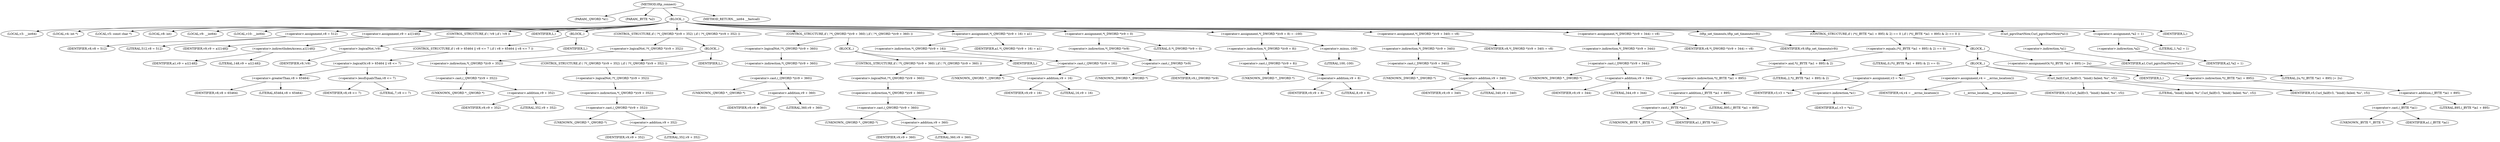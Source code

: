 digraph tftp_connect {  
"1000107" [label = "(METHOD,tftp_connect)" ]
"1000108" [label = "(PARAM,_QWORD *a1)" ]
"1000109" [label = "(PARAM,_BYTE *a2)" ]
"1000110" [label = "(BLOCK,,)" ]
"1000111" [label = "(LOCAL,v3: __int64)" ]
"1000112" [label = "(LOCAL,v4: int *)" ]
"1000113" [label = "(LOCAL,v5: const char *)" ]
"1000114" [label = "(LOCAL,v8: int)" ]
"1000115" [label = "(LOCAL,v9: __int64)" ]
"1000116" [label = "(LOCAL,v10: __int64)" ]
"1000117" [label = "(<operator>.assignment,v8 = 512)" ]
"1000118" [label = "(IDENTIFIER,v8,v8 = 512)" ]
"1000119" [label = "(LITERAL,512,v8 = 512)" ]
"1000120" [label = "(<operator>.assignment,v9 = a1[148])" ]
"1000121" [label = "(IDENTIFIER,v9,v9 = a1[148])" ]
"1000122" [label = "(<operator>.indirectIndexAccess,a1[148])" ]
"1000123" [label = "(IDENTIFIER,a1,v9 = a1[148])" ]
"1000124" [label = "(LITERAL,148,v9 = a1[148])" ]
"1000125" [label = "(CONTROL_STRUCTURE,if ( !v9 ),if ( !v9 ))" ]
"1000126" [label = "(<operator>.logicalNot,!v9)" ]
"1000127" [label = "(IDENTIFIER,v9,!v9)" ]
"1000128" [label = "(IDENTIFIER,L,)" ]
"1000129" [label = "(BLOCK,,)" ]
"1000130" [label = "(CONTROL_STRUCTURE,if ( v8 > 65464 || v8 <= 7 ),if ( v8 > 65464 || v8 <= 7 ))" ]
"1000131" [label = "(<operator>.logicalOr,v8 > 65464 || v8 <= 7)" ]
"1000132" [label = "(<operator>.greaterThan,v8 > 65464)" ]
"1000133" [label = "(IDENTIFIER,v8,v8 > 65464)" ]
"1000134" [label = "(LITERAL,65464,v8 > 65464)" ]
"1000135" [label = "(<operator>.lessEqualsThan,v8 <= 7)" ]
"1000136" [label = "(IDENTIFIER,v8,v8 <= 7)" ]
"1000137" [label = "(LITERAL,7,v8 <= 7)" ]
"1000138" [label = "(IDENTIFIER,L,)" ]
"1000139" [label = "(CONTROL_STRUCTURE,if ( !*(_QWORD *)(v9 + 352) ),if ( !*(_QWORD *)(v9 + 352) ))" ]
"1000140" [label = "(<operator>.logicalNot,!*(_QWORD *)(v9 + 352))" ]
"1000141" [label = "(<operator>.indirection,*(_QWORD *)(v9 + 352))" ]
"1000142" [label = "(<operator>.cast,(_QWORD *)(v9 + 352))" ]
"1000143" [label = "(UNKNOWN,_QWORD *,_QWORD *)" ]
"1000144" [label = "(<operator>.addition,v9 + 352)" ]
"1000145" [label = "(IDENTIFIER,v9,v9 + 352)" ]
"1000146" [label = "(LITERAL,352,v9 + 352)" ]
"1000147" [label = "(BLOCK,,)" ]
"1000148" [label = "(CONTROL_STRUCTURE,if ( !*(_QWORD *)(v9 + 352) ),if ( !*(_QWORD *)(v9 + 352) ))" ]
"1000149" [label = "(<operator>.logicalNot,!*(_QWORD *)(v9 + 352))" ]
"1000150" [label = "(<operator>.indirection,*(_QWORD *)(v9 + 352))" ]
"1000151" [label = "(<operator>.cast,(_QWORD *)(v9 + 352))" ]
"1000152" [label = "(UNKNOWN,_QWORD *,_QWORD *)" ]
"1000153" [label = "(<operator>.addition,v9 + 352)" ]
"1000154" [label = "(IDENTIFIER,v9,v9 + 352)" ]
"1000155" [label = "(LITERAL,352,v9 + 352)" ]
"1000156" [label = "(IDENTIFIER,L,)" ]
"1000157" [label = "(CONTROL_STRUCTURE,if ( !*(_QWORD *)(v9 + 360) ),if ( !*(_QWORD *)(v9 + 360) ))" ]
"1000158" [label = "(<operator>.logicalNot,!*(_QWORD *)(v9 + 360))" ]
"1000159" [label = "(<operator>.indirection,*(_QWORD *)(v9 + 360))" ]
"1000160" [label = "(<operator>.cast,(_QWORD *)(v9 + 360))" ]
"1000161" [label = "(UNKNOWN,_QWORD *,_QWORD *)" ]
"1000162" [label = "(<operator>.addition,v9 + 360)" ]
"1000163" [label = "(IDENTIFIER,v9,v9 + 360)" ]
"1000164" [label = "(LITERAL,360,v9 + 360)" ]
"1000165" [label = "(BLOCK,,)" ]
"1000166" [label = "(CONTROL_STRUCTURE,if ( !*(_QWORD *)(v9 + 360) ),if ( !*(_QWORD *)(v9 + 360) ))" ]
"1000167" [label = "(<operator>.logicalNot,!*(_QWORD *)(v9 + 360))" ]
"1000168" [label = "(<operator>.indirection,*(_QWORD *)(v9 + 360))" ]
"1000169" [label = "(<operator>.cast,(_QWORD *)(v9 + 360))" ]
"1000170" [label = "(UNKNOWN,_QWORD *,_QWORD *)" ]
"1000171" [label = "(<operator>.addition,v9 + 360)" ]
"1000172" [label = "(IDENTIFIER,v9,v9 + 360)" ]
"1000173" [label = "(LITERAL,360,v9 + 360)" ]
"1000174" [label = "(IDENTIFIER,L,)" ]
"1000175" [label = "(<operator>.assignment,*(_QWORD *)(v9 + 16) = a1)" ]
"1000176" [label = "(<operator>.indirection,*(_QWORD *)(v9 + 16))" ]
"1000177" [label = "(<operator>.cast,(_QWORD *)(v9 + 16))" ]
"1000178" [label = "(UNKNOWN,_QWORD *,_QWORD *)" ]
"1000179" [label = "(<operator>.addition,v9 + 16)" ]
"1000180" [label = "(IDENTIFIER,v9,v9 + 16)" ]
"1000181" [label = "(LITERAL,16,v9 + 16)" ]
"1000182" [label = "(IDENTIFIER,a1,*(_QWORD *)(v9 + 16) = a1)" ]
"1000183" [label = "(<operator>.assignment,*(_DWORD *)v9 = 0)" ]
"1000184" [label = "(<operator>.indirection,*(_DWORD *)v9)" ]
"1000185" [label = "(<operator>.cast,(_DWORD *)v9)" ]
"1000186" [label = "(UNKNOWN,_DWORD *,_DWORD *)" ]
"1000187" [label = "(IDENTIFIER,v9,(_DWORD *)v9)" ]
"1000188" [label = "(LITERAL,0,*(_DWORD *)v9 = 0)" ]
"1000189" [label = "(<operator>.assignment,*(_DWORD *)(v9 + 8) = -100)" ]
"1000190" [label = "(<operator>.indirection,*(_DWORD *)(v9 + 8))" ]
"1000191" [label = "(<operator>.cast,(_DWORD *)(v9 + 8))" ]
"1000192" [label = "(UNKNOWN,_DWORD *,_DWORD *)" ]
"1000193" [label = "(<operator>.addition,v9 + 8)" ]
"1000194" [label = "(IDENTIFIER,v9,v9 + 8)" ]
"1000195" [label = "(LITERAL,8,v9 + 8)" ]
"1000196" [label = "(<operator>.minus,-100)" ]
"1000197" [label = "(LITERAL,100,-100)" ]
"1000198" [label = "(<operator>.assignment,*(_DWORD *)(v9 + 340) = v8)" ]
"1000199" [label = "(<operator>.indirection,*(_DWORD *)(v9 + 340))" ]
"1000200" [label = "(<operator>.cast,(_DWORD *)(v9 + 340))" ]
"1000201" [label = "(UNKNOWN,_DWORD *,_DWORD *)" ]
"1000202" [label = "(<operator>.addition,v9 + 340)" ]
"1000203" [label = "(IDENTIFIER,v9,v9 + 340)" ]
"1000204" [label = "(LITERAL,340,v9 + 340)" ]
"1000205" [label = "(IDENTIFIER,v8,*(_DWORD *)(v9 + 340) = v8)" ]
"1000206" [label = "(<operator>.assignment,*(_DWORD *)(v9 + 344) = v8)" ]
"1000207" [label = "(<operator>.indirection,*(_DWORD *)(v9 + 344))" ]
"1000208" [label = "(<operator>.cast,(_DWORD *)(v9 + 344))" ]
"1000209" [label = "(UNKNOWN,_DWORD *,_DWORD *)" ]
"1000210" [label = "(<operator>.addition,v9 + 344)" ]
"1000211" [label = "(IDENTIFIER,v9,v9 + 344)" ]
"1000212" [label = "(LITERAL,344,v9 + 344)" ]
"1000213" [label = "(IDENTIFIER,v8,*(_DWORD *)(v9 + 344) = v8)" ]
"1000214" [label = "(tftp_set_timeouts,tftp_set_timeouts(v9))" ]
"1000215" [label = "(IDENTIFIER,v9,tftp_set_timeouts(v9))" ]
"1000216" [label = "(CONTROL_STRUCTURE,if ( (*((_BYTE *)a1 + 895) & 2) == 0 ),if ( (*((_BYTE *)a1 + 895) & 2) == 0 ))" ]
"1000217" [label = "(<operator>.equals,(*((_BYTE *)a1 + 895) & 2) == 0)" ]
"1000218" [label = "(<operator>.and,*((_BYTE *)a1 + 895) & 2)" ]
"1000219" [label = "(<operator>.indirection,*((_BYTE *)a1 + 895))" ]
"1000220" [label = "(<operator>.addition,(_BYTE *)a1 + 895)" ]
"1000221" [label = "(<operator>.cast,(_BYTE *)a1)" ]
"1000222" [label = "(UNKNOWN,_BYTE *,_BYTE *)" ]
"1000223" [label = "(IDENTIFIER,a1,(_BYTE *)a1)" ]
"1000224" [label = "(LITERAL,895,(_BYTE *)a1 + 895)" ]
"1000225" [label = "(LITERAL,2,*((_BYTE *)a1 + 895) & 2)" ]
"1000226" [label = "(LITERAL,0,(*((_BYTE *)a1 + 895) & 2) == 0)" ]
"1000227" [label = "(BLOCK,,)" ]
"1000228" [label = "(BLOCK,,)" ]
"1000229" [label = "(<operator>.assignment,v3 = *a1)" ]
"1000230" [label = "(IDENTIFIER,v3,v3 = *a1)" ]
"1000231" [label = "(<operator>.indirection,*a1)" ]
"1000232" [label = "(IDENTIFIER,a1,v3 = *a1)" ]
"1000233" [label = "(<operator>.assignment,v4 = __errno_location())" ]
"1000234" [label = "(IDENTIFIER,v4,v4 = __errno_location())" ]
"1000235" [label = "(__errno_location,__errno_location())" ]
"1000236" [label = "(Curl_failf,Curl_failf(v3, \"bind() failed; %s\", v5))" ]
"1000237" [label = "(IDENTIFIER,v3,Curl_failf(v3, \"bind() failed; %s\", v5))" ]
"1000238" [label = "(LITERAL,\"bind() failed; %s\",Curl_failf(v3, \"bind() failed; %s\", v5))" ]
"1000239" [label = "(IDENTIFIER,v5,Curl_failf(v3, \"bind() failed; %s\", v5))" ]
"1000240" [label = "(IDENTIFIER,L,)" ]
"1000241" [label = "(<operators>.assignmentOr,*((_BYTE *)a1 + 895) |= 2u)" ]
"1000242" [label = "(<operator>.indirection,*((_BYTE *)a1 + 895))" ]
"1000243" [label = "(<operator>.addition,(_BYTE *)a1 + 895)" ]
"1000244" [label = "(<operator>.cast,(_BYTE *)a1)" ]
"1000245" [label = "(UNKNOWN,_BYTE *,_BYTE *)" ]
"1000246" [label = "(IDENTIFIER,a1,(_BYTE *)a1)" ]
"1000247" [label = "(LITERAL,895,(_BYTE *)a1 + 895)" ]
"1000248" [label = "(LITERAL,2u,*((_BYTE *)a1 + 895) |= 2u)" ]
"1000249" [label = "(Curl_pgrsStartNow,Curl_pgrsStartNow(*a1))" ]
"1000250" [label = "(<operator>.indirection,*a1)" ]
"1000251" [label = "(IDENTIFIER,a1,Curl_pgrsStartNow(*a1))" ]
"1000252" [label = "(<operator>.assignment,*a2 = 1)" ]
"1000253" [label = "(<operator>.indirection,*a2)" ]
"1000254" [label = "(IDENTIFIER,a2,*a2 = 1)" ]
"1000255" [label = "(LITERAL,1,*a2 = 1)" ]
"1000256" [label = "(IDENTIFIER,L,)" ]
"1000257" [label = "(METHOD_RETURN,__int64 __fastcall)" ]
  "1000107" -> "1000108" 
  "1000107" -> "1000109" 
  "1000107" -> "1000110" 
  "1000107" -> "1000257" 
  "1000110" -> "1000111" 
  "1000110" -> "1000112" 
  "1000110" -> "1000113" 
  "1000110" -> "1000114" 
  "1000110" -> "1000115" 
  "1000110" -> "1000116" 
  "1000110" -> "1000117" 
  "1000110" -> "1000120" 
  "1000110" -> "1000125" 
  "1000110" -> "1000128" 
  "1000110" -> "1000129" 
  "1000110" -> "1000139" 
  "1000110" -> "1000157" 
  "1000110" -> "1000175" 
  "1000110" -> "1000183" 
  "1000110" -> "1000189" 
  "1000110" -> "1000198" 
  "1000110" -> "1000206" 
  "1000110" -> "1000214" 
  "1000110" -> "1000216" 
  "1000110" -> "1000249" 
  "1000110" -> "1000252" 
  "1000110" -> "1000256" 
  "1000117" -> "1000118" 
  "1000117" -> "1000119" 
  "1000120" -> "1000121" 
  "1000120" -> "1000122" 
  "1000122" -> "1000123" 
  "1000122" -> "1000124" 
  "1000125" -> "1000126" 
  "1000126" -> "1000127" 
  "1000129" -> "1000130" 
  "1000129" -> "1000138" 
  "1000130" -> "1000131" 
  "1000131" -> "1000132" 
  "1000131" -> "1000135" 
  "1000132" -> "1000133" 
  "1000132" -> "1000134" 
  "1000135" -> "1000136" 
  "1000135" -> "1000137" 
  "1000139" -> "1000140" 
  "1000139" -> "1000147" 
  "1000140" -> "1000141" 
  "1000141" -> "1000142" 
  "1000142" -> "1000143" 
  "1000142" -> "1000144" 
  "1000144" -> "1000145" 
  "1000144" -> "1000146" 
  "1000147" -> "1000148" 
  "1000147" -> "1000156" 
  "1000148" -> "1000149" 
  "1000149" -> "1000150" 
  "1000150" -> "1000151" 
  "1000151" -> "1000152" 
  "1000151" -> "1000153" 
  "1000153" -> "1000154" 
  "1000153" -> "1000155" 
  "1000157" -> "1000158" 
  "1000157" -> "1000165" 
  "1000158" -> "1000159" 
  "1000159" -> "1000160" 
  "1000160" -> "1000161" 
  "1000160" -> "1000162" 
  "1000162" -> "1000163" 
  "1000162" -> "1000164" 
  "1000165" -> "1000166" 
  "1000165" -> "1000174" 
  "1000166" -> "1000167" 
  "1000167" -> "1000168" 
  "1000168" -> "1000169" 
  "1000169" -> "1000170" 
  "1000169" -> "1000171" 
  "1000171" -> "1000172" 
  "1000171" -> "1000173" 
  "1000175" -> "1000176" 
  "1000175" -> "1000182" 
  "1000176" -> "1000177" 
  "1000177" -> "1000178" 
  "1000177" -> "1000179" 
  "1000179" -> "1000180" 
  "1000179" -> "1000181" 
  "1000183" -> "1000184" 
  "1000183" -> "1000188" 
  "1000184" -> "1000185" 
  "1000185" -> "1000186" 
  "1000185" -> "1000187" 
  "1000189" -> "1000190" 
  "1000189" -> "1000196" 
  "1000190" -> "1000191" 
  "1000191" -> "1000192" 
  "1000191" -> "1000193" 
  "1000193" -> "1000194" 
  "1000193" -> "1000195" 
  "1000196" -> "1000197" 
  "1000198" -> "1000199" 
  "1000198" -> "1000205" 
  "1000199" -> "1000200" 
  "1000200" -> "1000201" 
  "1000200" -> "1000202" 
  "1000202" -> "1000203" 
  "1000202" -> "1000204" 
  "1000206" -> "1000207" 
  "1000206" -> "1000213" 
  "1000207" -> "1000208" 
  "1000208" -> "1000209" 
  "1000208" -> "1000210" 
  "1000210" -> "1000211" 
  "1000210" -> "1000212" 
  "1000214" -> "1000215" 
  "1000216" -> "1000217" 
  "1000216" -> "1000227" 
  "1000217" -> "1000218" 
  "1000217" -> "1000226" 
  "1000218" -> "1000219" 
  "1000218" -> "1000225" 
  "1000219" -> "1000220" 
  "1000220" -> "1000221" 
  "1000220" -> "1000224" 
  "1000221" -> "1000222" 
  "1000221" -> "1000223" 
  "1000227" -> "1000228" 
  "1000227" -> "1000241" 
  "1000228" -> "1000229" 
  "1000228" -> "1000233" 
  "1000228" -> "1000236" 
  "1000228" -> "1000240" 
  "1000229" -> "1000230" 
  "1000229" -> "1000231" 
  "1000231" -> "1000232" 
  "1000233" -> "1000234" 
  "1000233" -> "1000235" 
  "1000236" -> "1000237" 
  "1000236" -> "1000238" 
  "1000236" -> "1000239" 
  "1000241" -> "1000242" 
  "1000241" -> "1000248" 
  "1000242" -> "1000243" 
  "1000243" -> "1000244" 
  "1000243" -> "1000247" 
  "1000244" -> "1000245" 
  "1000244" -> "1000246" 
  "1000249" -> "1000250" 
  "1000250" -> "1000251" 
  "1000252" -> "1000253" 
  "1000252" -> "1000255" 
  "1000253" -> "1000254" 
}
